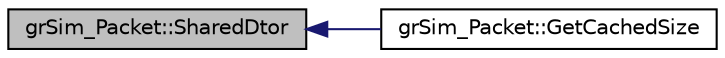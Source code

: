 digraph "grSim_Packet::SharedDtor"
{
 // INTERACTIVE_SVG=YES
  edge [fontname="Helvetica",fontsize="10",labelfontname="Helvetica",labelfontsize="10"];
  node [fontname="Helvetica",fontsize="10",shape=record];
  rankdir="LR";
  Node1 [label="grSim_Packet::SharedDtor",height=0.2,width=0.4,color="black", fillcolor="grey75", style="filled", fontcolor="black"];
  Node1 -> Node2 [dir="back",color="midnightblue",fontsize="10",style="solid",fontname="Helvetica"];
  Node2 [label="grSim_Packet::GetCachedSize",height=0.2,width=0.4,color="black", fillcolor="white", style="filled",URL="$d3/db5/classgr_sim___packet.html#a1db09c5b7ca2a0d35a3cfc2311266209"];
}
